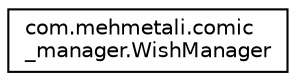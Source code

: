 digraph "Graphical Class Hierarchy"
{
 // LATEX_PDF_SIZE
  edge [fontname="Helvetica",fontsize="10",labelfontname="Helvetica",labelfontsize="10"];
  node [fontname="Helvetica",fontsize="10",shape=record];
  rankdir="LR";
  Node0 [label="com.mehmetali.comic\l_manager.WishManager",height=0.2,width=0.4,color="black", fillcolor="white", style="filled",URL="$classcom_1_1mehmetali_1_1comic__manager_1_1WishManager.html",tooltip=" "];
}
